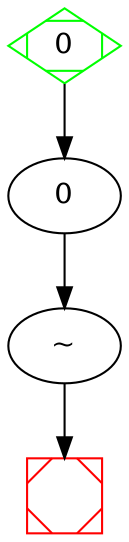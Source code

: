 digraph G { 

    0->1;
    0[label = "~"]; 
    1[label = ""]; 
    1[shape = Msquare, color = red];
    2->0;
    2[label = "0"]; 
    3->2;
    3[label = "0"]; 
    3[shape = Mdiamond, color = green];

}